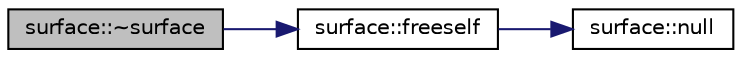 digraph "surface::~surface"
{
  edge [fontname="Helvetica",fontsize="10",labelfontname="Helvetica",labelfontsize="10"];
  node [fontname="Helvetica",fontsize="10",shape=record];
  rankdir="LR";
  Node3 [label="surface::~surface",height=0.2,width=0.4,color="black", fillcolor="grey75", style="filled", fontcolor="black"];
  Node3 -> Node4 [color="midnightblue",fontsize="10",style="solid",fontname="Helvetica"];
  Node4 [label="surface::freeself",height=0.2,width=0.4,color="black", fillcolor="white", style="filled",URL="$d5/d88/classsurface.html#a454920a44ae0760e82aa7f8a40268df3"];
  Node4 -> Node5 [color="midnightblue",fontsize="10",style="solid",fontname="Helvetica"];
  Node5 [label="surface::null",height=0.2,width=0.4,color="black", fillcolor="white", style="filled",URL="$d5/d88/classsurface.html#a5511d97327063a0ef3cbc7c27f33eede"];
}
